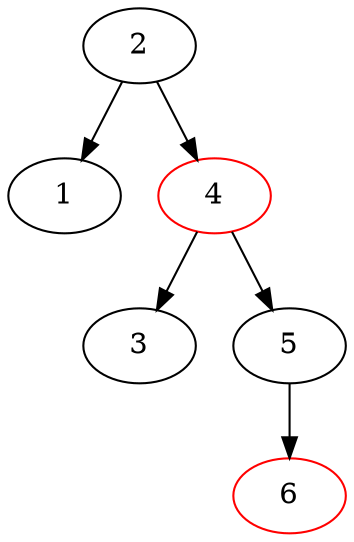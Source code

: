 // Created by rbtree.write_dot()
digraph red_black_tree {
  N58957216 [label="2", color="black"];
  N58955760 [label="1", color="black"];
  N58957216 -> N58955760 ;
  N58957328 [label="4", color="red"];
  N58957272 [label="3", color="black"];
  N58957328 -> N58957272 ;
  N58957384 [label="5", color="black"];
  N58957440 [label="6", color="red"];
  N58957384 -> N58957440 ;
  N58957328 -> N58957384 ;
  N58957216 -> N58957328 ;
}
